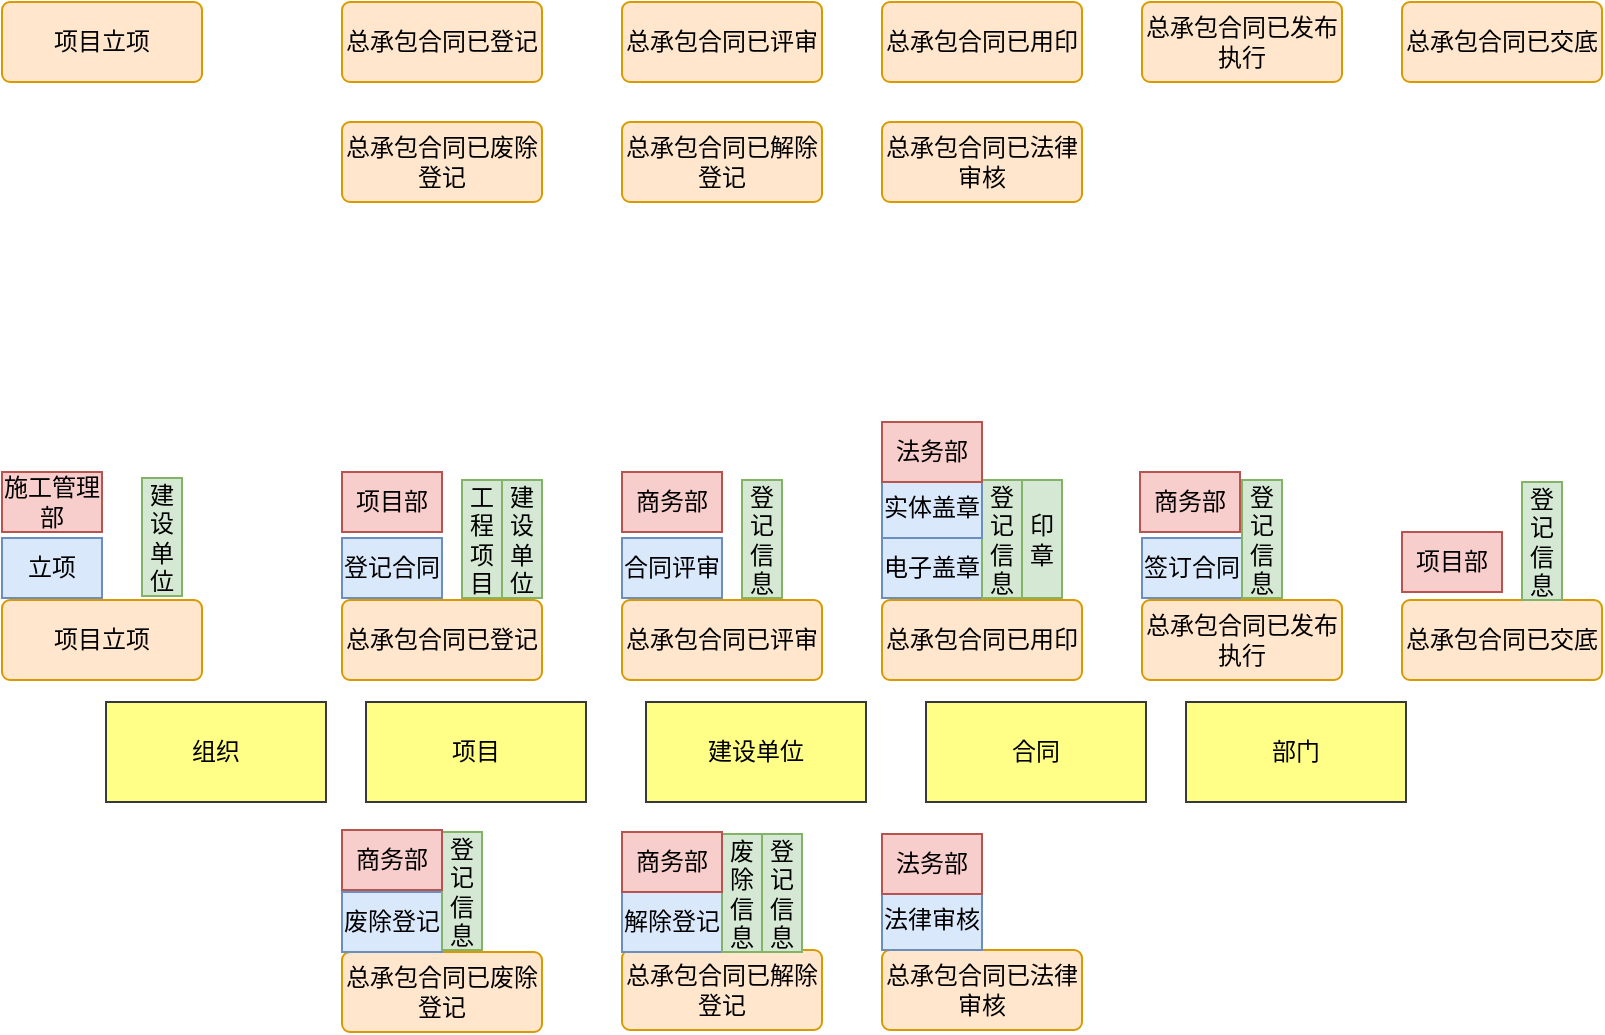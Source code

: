 <mxfile version="24.8.3">
  <diagram name="Page-1" id="6133507b-19e7-1e82-6fc7-422aa6c4b21f">
    <mxGraphModel dx="1341" dy="820" grid="1" gridSize="10" guides="1" tooltips="1" connect="1" arrows="1" fold="1" page="1" pageScale="1" pageWidth="1100" pageHeight="850" background="none" math="0" shadow="0">
      <root>
        <mxCell id="0" />
        <mxCell id="1" parent="0" />
        <mxCell id="NGlnwNi6yZhj_H7E080w-1" value="总承包合同已评审" style="rounded=1;arcSize=10;whiteSpace=wrap;html=1;align=center;fillColor=#ffe6cc;strokeColor=#d79b00;" parent="1" vertex="1">
          <mxGeometry x="410" y="40" width="100" height="40" as="geometry" />
        </mxCell>
        <mxCell id="NGlnwNi6yZhj_H7E080w-2" value="总承包合同已登记" style="rounded=1;arcSize=10;whiteSpace=wrap;html=1;align=center;fillColor=#ffe6cc;strokeColor=#d79b00;" parent="1" vertex="1">
          <mxGeometry x="270" y="40" width="100" height="40" as="geometry" />
        </mxCell>
        <mxCell id="NGlnwNi6yZhj_H7E080w-3" value="总承包合同已交底" style="rounded=1;arcSize=10;whiteSpace=wrap;html=1;align=center;fillColor=#ffe6cc;strokeColor=#d79b00;" parent="1" vertex="1">
          <mxGeometry x="800" y="40" width="100" height="40" as="geometry" />
        </mxCell>
        <mxCell id="NGlnwNi6yZhj_H7E080w-6" value="总承包合同已发布执行" style="rounded=1;arcSize=10;whiteSpace=wrap;html=1;align=center;fillColor=#ffe6cc;strokeColor=#d79b00;" parent="1" vertex="1">
          <mxGeometry x="670" y="40" width="100" height="40" as="geometry" />
        </mxCell>
        <mxCell id="NGlnwNi6yZhj_H7E080w-7" value="总承包合同已解除登记" style="rounded=1;arcSize=10;whiteSpace=wrap;html=1;align=center;fillColor=#ffe6cc;strokeColor=#d79b00;" parent="1" vertex="1">
          <mxGeometry x="410" y="100" width="100" height="40" as="geometry" />
        </mxCell>
        <mxCell id="NGlnwNi6yZhj_H7E080w-8" value="总承包合同已废除登记" style="rounded=1;arcSize=10;whiteSpace=wrap;html=1;align=center;fillColor=#ffe6cc;strokeColor=#d79b00;" parent="1" vertex="1">
          <mxGeometry x="270" y="100" width="100" height="40" as="geometry" />
        </mxCell>
        <mxCell id="NGlnwNi6yZhj_H7E080w-10" value="总承包合同已用印" style="rounded=1;arcSize=10;whiteSpace=wrap;html=1;align=center;fillColor=#ffe6cc;strokeColor=#d79b00;" parent="1" vertex="1">
          <mxGeometry x="540" y="40" width="100" height="40" as="geometry" />
        </mxCell>
        <mxCell id="NGlnwNi6yZhj_H7E080w-11" value="总承包合同已评审" style="rounded=1;arcSize=10;whiteSpace=wrap;html=1;align=center;fillColor=#ffe6cc;strokeColor=#d79b00;" parent="1" vertex="1">
          <mxGeometry x="410" y="339" width="100" height="40" as="geometry" />
        </mxCell>
        <mxCell id="NGlnwNi6yZhj_H7E080w-12" value="总承包合同已登记" style="rounded=1;arcSize=10;whiteSpace=wrap;html=1;align=center;fillColor=#ffe6cc;strokeColor=#d79b00;" parent="1" vertex="1">
          <mxGeometry x="270" y="339" width="100" height="40" as="geometry" />
        </mxCell>
        <mxCell id="NGlnwNi6yZhj_H7E080w-13" value="总承包合同已交底" style="rounded=1;arcSize=10;whiteSpace=wrap;html=1;align=center;fillColor=#ffe6cc;strokeColor=#d79b00;" parent="1" vertex="1">
          <mxGeometry x="800" y="339" width="100" height="40" as="geometry" />
        </mxCell>
        <mxCell id="NGlnwNi6yZhj_H7E080w-14" value="总承包合同已发布执行" style="rounded=1;arcSize=10;whiteSpace=wrap;html=1;align=center;fillColor=#ffe6cc;strokeColor=#d79b00;" parent="1" vertex="1">
          <mxGeometry x="670" y="339" width="100" height="40" as="geometry" />
        </mxCell>
        <mxCell id="NGlnwNi6yZhj_H7E080w-15" value="总承包合同已解除登记" style="rounded=1;arcSize=10;whiteSpace=wrap;html=1;align=center;fillColor=#ffe6cc;strokeColor=#d79b00;" parent="1" vertex="1">
          <mxGeometry x="410" y="514" width="100" height="40" as="geometry" />
        </mxCell>
        <mxCell id="NGlnwNi6yZhj_H7E080w-16" value="总承包合同已废除登记" style="rounded=1;arcSize=10;whiteSpace=wrap;html=1;align=center;fillColor=#ffe6cc;strokeColor=#d79b00;" parent="1" vertex="1">
          <mxGeometry x="270" y="515" width="100" height="40" as="geometry" />
        </mxCell>
        <mxCell id="NGlnwNi6yZhj_H7E080w-17" value="总承包合同已用印" style="rounded=1;arcSize=10;whiteSpace=wrap;html=1;align=center;fillColor=#ffe6cc;strokeColor=#d79b00;" parent="1" vertex="1">
          <mxGeometry x="540" y="339" width="100" height="40" as="geometry" />
        </mxCell>
        <mxCell id="NGlnwNi6yZhj_H7E080w-20" value="登记合同" style="rounded=0;whiteSpace=wrap;html=1;fillColor=#dae8fc;strokeColor=#6c8ebf;" parent="1" vertex="1">
          <mxGeometry x="270" y="308" width="50" height="30" as="geometry" />
        </mxCell>
        <mxCell id="NGlnwNi6yZhj_H7E080w-21" value="合同评审" style="rounded=0;whiteSpace=wrap;html=1;fillColor=#dae8fc;strokeColor=#6c8ebf;" parent="1" vertex="1">
          <mxGeometry x="410" y="308" width="50" height="30" as="geometry" />
        </mxCell>
        <mxCell id="NGlnwNi6yZhj_H7E080w-22" value="电子盖章" style="rounded=0;whiteSpace=wrap;html=1;fillColor=#dae8fc;strokeColor=#6c8ebf;" parent="1" vertex="1">
          <mxGeometry x="540" y="308" width="50" height="30" as="geometry" />
        </mxCell>
        <mxCell id="NGlnwNi6yZhj_H7E080w-23" value="签订合同" style="rounded=0;whiteSpace=wrap;html=1;fillColor=#dae8fc;strokeColor=#6c8ebf;" parent="1" vertex="1">
          <mxGeometry x="670" y="308" width="50" height="30" as="geometry" />
        </mxCell>
        <mxCell id="NGlnwNi6yZhj_H7E080w-25" value="废除登记" style="rounded=0;whiteSpace=wrap;html=1;fillColor=#dae8fc;strokeColor=#6c8ebf;" parent="1" vertex="1">
          <mxGeometry x="270" y="485" width="50" height="30" as="geometry" />
        </mxCell>
        <mxCell id="NGlnwNi6yZhj_H7E080w-26" value="解除登记" style="rounded=0;whiteSpace=wrap;html=1;fillColor=#dae8fc;strokeColor=#6c8ebf;" parent="1" vertex="1">
          <mxGeometry x="410" y="485" width="50" height="30" as="geometry" />
        </mxCell>
        <mxCell id="NGlnwNi6yZhj_H7E080w-27" value="项目部" style="rounded=0;whiteSpace=wrap;html=1;fillColor=#f8cecc;strokeColor=#b85450;" parent="1" vertex="1">
          <mxGeometry x="270" y="275" width="50" height="30" as="geometry" />
        </mxCell>
        <mxCell id="NGlnwNi6yZhj_H7E080w-28" value="工程项目" style="rounded=0;whiteSpace=wrap;html=1;fillColor=#d5e8d4;strokeColor=#82b366;" parent="1" vertex="1">
          <mxGeometry x="330" y="279" width="20" height="59" as="geometry" />
        </mxCell>
        <mxCell id="NGlnwNi6yZhj_H7E080w-33" value="印章" style="rounded=0;whiteSpace=wrap;html=1;fillColor=#d5e8d4;strokeColor=#82b366;" parent="1" vertex="1">
          <mxGeometry x="610" y="279" width="20" height="59" as="geometry" />
        </mxCell>
        <mxCell id="NGlnwNi6yZhj_H7E080w-45" value="建设单位" style="rounded=0;whiteSpace=wrap;html=1;fillColor=#d5e8d4;strokeColor=#82b366;" parent="1" vertex="1">
          <mxGeometry x="350" y="279" width="20" height="59" as="geometry" />
        </mxCell>
        <mxCell id="NGlnwNi6yZhj_H7E080w-46" value="登记信息" style="rounded=0;whiteSpace=wrap;html=1;fillColor=#d5e8d4;strokeColor=#82b366;" parent="1" vertex="1">
          <mxGeometry x="470" y="279" width="20" height="59" as="geometry" />
        </mxCell>
        <mxCell id="NGlnwNi6yZhj_H7E080w-47" value="登记信息" style="rounded=0;whiteSpace=wrap;html=1;fillColor=#d5e8d4;strokeColor=#82b366;" parent="1" vertex="1">
          <mxGeometry x="590" y="279" width="20" height="59" as="geometry" />
        </mxCell>
        <mxCell id="NGlnwNi6yZhj_H7E080w-48" value="登记信息" style="rounded=0;whiteSpace=wrap;html=1;fillColor=#d5e8d4;strokeColor=#82b366;" parent="1" vertex="1">
          <mxGeometry x="720" y="279" width="20" height="59" as="geometry" />
        </mxCell>
        <mxCell id="NGlnwNi6yZhj_H7E080w-49" value="登记信息" style="rounded=0;whiteSpace=wrap;html=1;fillColor=#d5e8d4;strokeColor=#82b366;" parent="1" vertex="1">
          <mxGeometry x="860" y="280" width="20" height="59" as="geometry" />
        </mxCell>
        <mxCell id="NGlnwNi6yZhj_H7E080w-50" value="登记信息" style="rounded=0;whiteSpace=wrap;html=1;fillColor=#d5e8d4;strokeColor=#82b366;" parent="1" vertex="1">
          <mxGeometry x="320" y="455" width="20" height="59" as="geometry" />
        </mxCell>
        <mxCell id="NGlnwNi6yZhj_H7E080w-51" value="登记信息" style="rounded=0;whiteSpace=wrap;html=1;fillColor=#d5e8d4;strokeColor=#82b366;" parent="1" vertex="1">
          <mxGeometry x="480" y="456" width="20" height="59" as="geometry" />
        </mxCell>
        <mxCell id="NGlnwNi6yZhj_H7E080w-52" value="废除信息" style="rounded=0;whiteSpace=wrap;html=1;fillColor=#d5e8d4;strokeColor=#82b366;" parent="1" vertex="1">
          <mxGeometry x="460" y="456" width="20" height="59" as="geometry" />
        </mxCell>
        <mxCell id="NGlnwNi6yZhj_H7E080w-53" value="合同" style="rounded=0;whiteSpace=wrap;html=1;fillColor=#ffff88;strokeColor=#36393d;" parent="1" vertex="1">
          <mxGeometry x="562" y="390" width="110" height="50" as="geometry" />
        </mxCell>
        <mxCell id="NGlnwNi6yZhj_H7E080w-54" value="实体盖章" style="rounded=0;whiteSpace=wrap;html=1;fillColor=#dae8fc;strokeColor=#6c8ebf;" parent="1" vertex="1">
          <mxGeometry x="540" y="278" width="50" height="30" as="geometry" />
        </mxCell>
        <mxCell id="NGlnwNi6yZhj_H7E080w-55" value="总承包合同已法律审核" style="rounded=1;arcSize=10;whiteSpace=wrap;html=1;align=center;fillColor=#ffe6cc;strokeColor=#d79b00;" parent="1" vertex="1">
          <mxGeometry x="540" y="100" width="100" height="40" as="geometry" />
        </mxCell>
        <mxCell id="NGlnwNi6yZhj_H7E080w-56" value="总承包合同已法律审核" style="rounded=1;arcSize=10;whiteSpace=wrap;html=1;align=center;fillColor=#ffe6cc;strokeColor=#d79b00;" parent="1" vertex="1">
          <mxGeometry x="540" y="514" width="100" height="40" as="geometry" />
        </mxCell>
        <mxCell id="NGlnwNi6yZhj_H7E080w-57" value="法律审核" style="rounded=0;whiteSpace=wrap;html=1;fillColor=#dae8fc;strokeColor=#6c8ebf;" parent="1" vertex="1">
          <mxGeometry x="540" y="484" width="50" height="30" as="geometry" />
        </mxCell>
        <mxCell id="NGlnwNi6yZhj_H7E080w-58" value="商务部" style="rounded=0;whiteSpace=wrap;html=1;fillColor=#f8cecc;strokeColor=#b85450;" parent="1" vertex="1">
          <mxGeometry x="410" y="275" width="50" height="30" as="geometry" />
        </mxCell>
        <mxCell id="NGlnwNi6yZhj_H7E080w-59" value="法务部" style="rounded=0;whiteSpace=wrap;html=1;fillColor=#f8cecc;strokeColor=#b85450;" parent="1" vertex="1">
          <mxGeometry x="540" y="250" width="50" height="30" as="geometry" />
        </mxCell>
        <mxCell id="NGlnwNi6yZhj_H7E080w-60" value="商务部" style="rounded=0;whiteSpace=wrap;html=1;fillColor=#f8cecc;strokeColor=#b85450;" parent="1" vertex="1">
          <mxGeometry x="669" y="275" width="50" height="30" as="geometry" />
        </mxCell>
        <mxCell id="NGlnwNi6yZhj_H7E080w-61" value="项目部" style="rounded=0;whiteSpace=wrap;html=1;fillColor=#f8cecc;strokeColor=#b85450;" parent="1" vertex="1">
          <mxGeometry x="800" y="305" width="50" height="30" as="geometry" />
        </mxCell>
        <mxCell id="NGlnwNi6yZhj_H7E080w-62" value="商务部" style="rounded=0;whiteSpace=wrap;html=1;fillColor=#f8cecc;strokeColor=#b85450;" parent="1" vertex="1">
          <mxGeometry x="270" y="454" width="50" height="30" as="geometry" />
        </mxCell>
        <mxCell id="NGlnwNi6yZhj_H7E080w-63" value="商务部" style="rounded=0;whiteSpace=wrap;html=1;fillColor=#f8cecc;strokeColor=#b85450;" parent="1" vertex="1">
          <mxGeometry x="410" y="455" width="50" height="30" as="geometry" />
        </mxCell>
        <mxCell id="NGlnwNi6yZhj_H7E080w-64" value="法务部" style="rounded=0;whiteSpace=wrap;html=1;fillColor=#f8cecc;strokeColor=#b85450;" parent="1" vertex="1">
          <mxGeometry x="540" y="456" width="50" height="30" as="geometry" />
        </mxCell>
        <mxCell id="ikYRVI9AjuUSfjGYGRbW-3" value="项目立项" style="rounded=1;arcSize=10;whiteSpace=wrap;html=1;align=center;fillColor=#ffe6cc;strokeColor=#d79b00;" vertex="1" parent="1">
          <mxGeometry x="100" y="40" width="100" height="40" as="geometry" />
        </mxCell>
        <mxCell id="ikYRVI9AjuUSfjGYGRbW-4" value="项目立项" style="rounded=1;arcSize=10;whiteSpace=wrap;html=1;align=center;fillColor=#ffe6cc;strokeColor=#d79b00;" vertex="1" parent="1">
          <mxGeometry x="100" y="339" width="100" height="40" as="geometry" />
        </mxCell>
        <mxCell id="ikYRVI9AjuUSfjGYGRbW-5" value="立项" style="rounded=0;whiteSpace=wrap;html=1;fillColor=#dae8fc;strokeColor=#6c8ebf;" vertex="1" parent="1">
          <mxGeometry x="100" y="308" width="50" height="30" as="geometry" />
        </mxCell>
        <mxCell id="ikYRVI9AjuUSfjGYGRbW-6" value="施工管理部" style="rounded=0;whiteSpace=wrap;html=1;fillColor=#f8cecc;strokeColor=#b85450;" vertex="1" parent="1">
          <mxGeometry x="100" y="275" width="50" height="30" as="geometry" />
        </mxCell>
        <mxCell id="ikYRVI9AjuUSfjGYGRbW-7" value="建设单位" style="rounded=0;whiteSpace=wrap;html=1;fillColor=#d5e8d4;strokeColor=#82b366;" vertex="1" parent="1">
          <mxGeometry x="170" y="278" width="20" height="59" as="geometry" />
        </mxCell>
        <mxCell id="ikYRVI9AjuUSfjGYGRbW-8" value="项目" style="rounded=0;whiteSpace=wrap;html=1;fillColor=#ffff88;strokeColor=#36393d;" vertex="1" parent="1">
          <mxGeometry x="282" y="390" width="110" height="50" as="geometry" />
        </mxCell>
        <mxCell id="ikYRVI9AjuUSfjGYGRbW-9" value="建设单位" style="rounded=0;whiteSpace=wrap;html=1;fillColor=#ffff88;strokeColor=#36393d;" vertex="1" parent="1">
          <mxGeometry x="422" y="390" width="110" height="50" as="geometry" />
        </mxCell>
        <mxCell id="ikYRVI9AjuUSfjGYGRbW-10" value="组织" style="rounded=0;whiteSpace=wrap;html=1;fillColor=#ffff88;strokeColor=#36393d;" vertex="1" parent="1">
          <mxGeometry x="152" y="390" width="110" height="50" as="geometry" />
        </mxCell>
        <mxCell id="ikYRVI9AjuUSfjGYGRbW-11" value="部门" style="rounded=0;whiteSpace=wrap;html=1;fillColor=#ffff88;strokeColor=#36393d;" vertex="1" parent="1">
          <mxGeometry x="692" y="390" width="110" height="50" as="geometry" />
        </mxCell>
      </root>
    </mxGraphModel>
  </diagram>
</mxfile>

